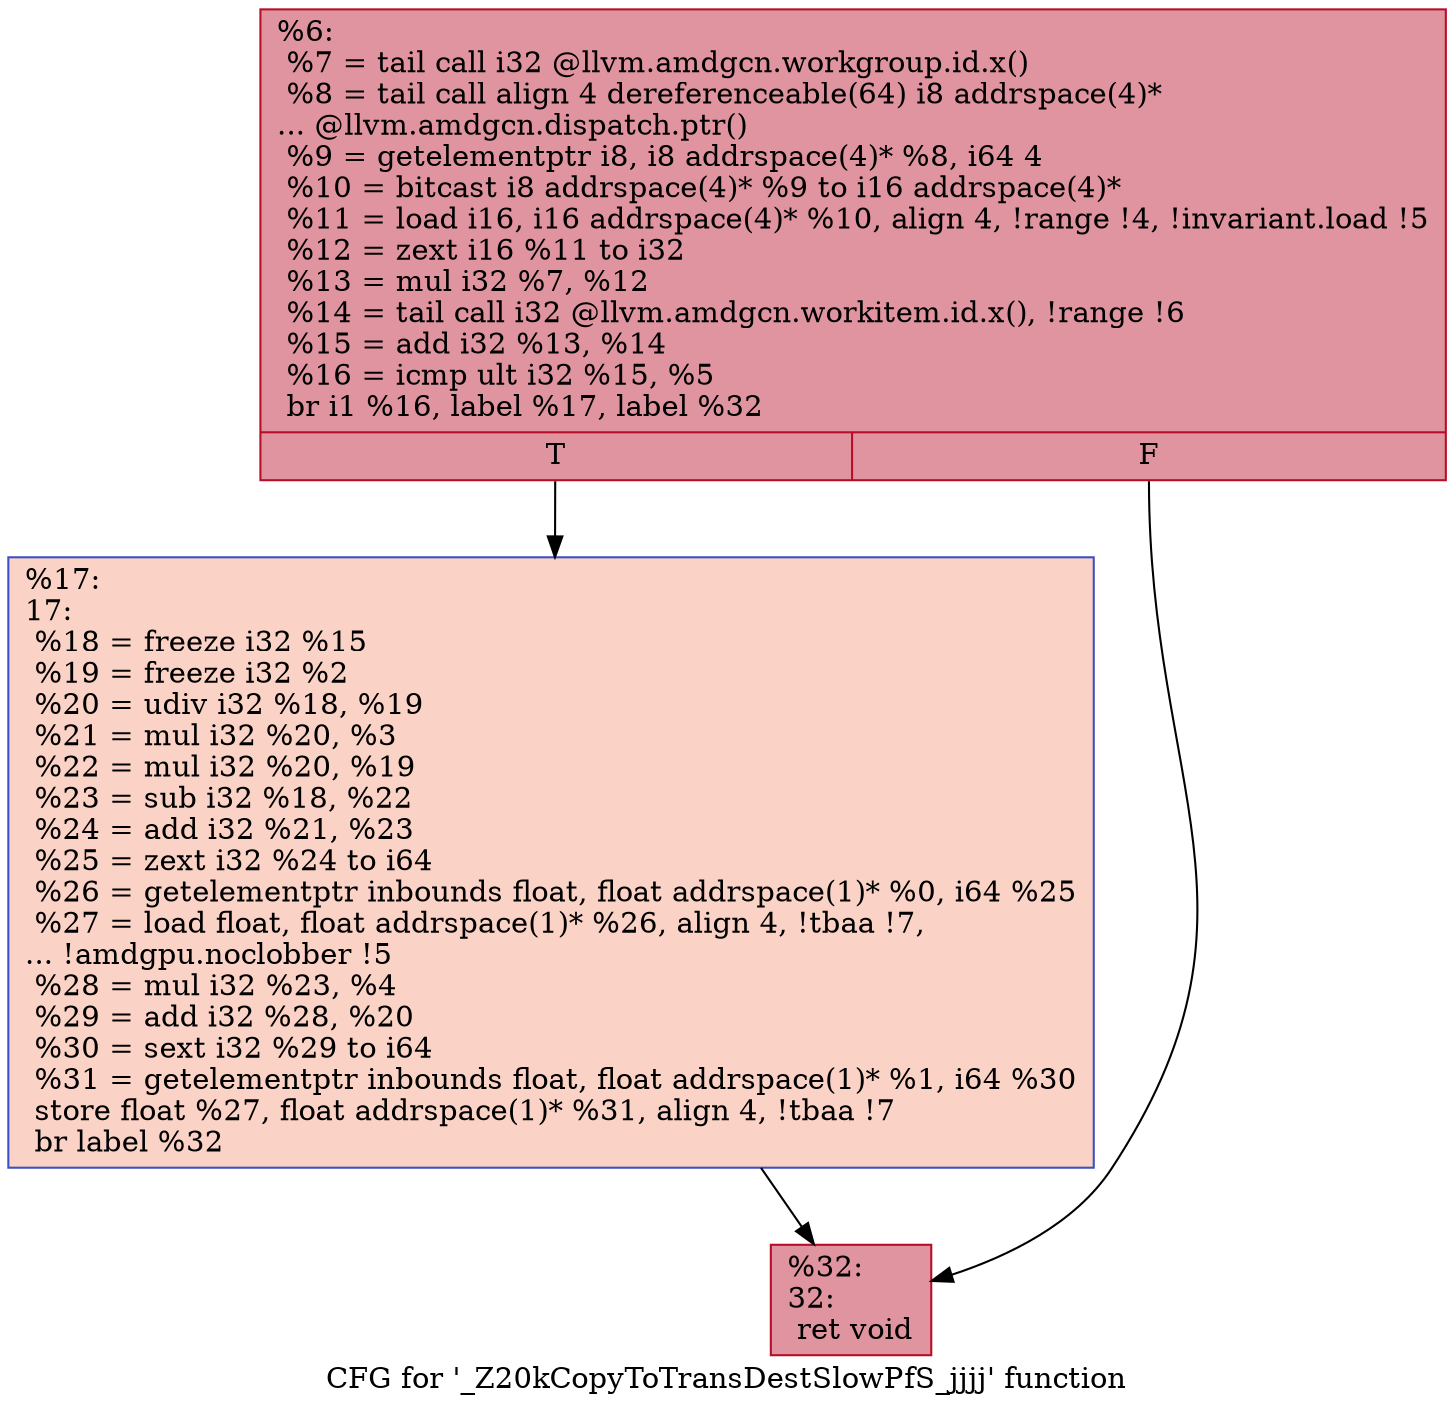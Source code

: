 digraph "CFG for '_Z20kCopyToTransDestSlowPfS_jjjj' function" {
	label="CFG for '_Z20kCopyToTransDestSlowPfS_jjjj' function";

	Node0x5f551c0 [shape=record,color="#b70d28ff", style=filled, fillcolor="#b70d2870",label="{%6:\l  %7 = tail call i32 @llvm.amdgcn.workgroup.id.x()\l  %8 = tail call align 4 dereferenceable(64) i8 addrspace(4)*\l... @llvm.amdgcn.dispatch.ptr()\l  %9 = getelementptr i8, i8 addrspace(4)* %8, i64 4\l  %10 = bitcast i8 addrspace(4)* %9 to i16 addrspace(4)*\l  %11 = load i16, i16 addrspace(4)* %10, align 4, !range !4, !invariant.load !5\l  %12 = zext i16 %11 to i32\l  %13 = mul i32 %7, %12\l  %14 = tail call i32 @llvm.amdgcn.workitem.id.x(), !range !6\l  %15 = add i32 %13, %14\l  %16 = icmp ult i32 %15, %5\l  br i1 %16, label %17, label %32\l|{<s0>T|<s1>F}}"];
	Node0x5f551c0:s0 -> Node0x5f55610;
	Node0x5f551c0:s1 -> Node0x5f571e0;
	Node0x5f55610 [shape=record,color="#3d50c3ff", style=filled, fillcolor="#f59c7d70",label="{%17:\l17:                                               \l  %18 = freeze i32 %15\l  %19 = freeze i32 %2\l  %20 = udiv i32 %18, %19\l  %21 = mul i32 %20, %3\l  %22 = mul i32 %20, %19\l  %23 = sub i32 %18, %22\l  %24 = add i32 %21, %23\l  %25 = zext i32 %24 to i64\l  %26 = getelementptr inbounds float, float addrspace(1)* %0, i64 %25\l  %27 = load float, float addrspace(1)* %26, align 4, !tbaa !7,\l... !amdgpu.noclobber !5\l  %28 = mul i32 %23, %4\l  %29 = add i32 %28, %20\l  %30 = sext i32 %29 to i64\l  %31 = getelementptr inbounds float, float addrspace(1)* %1, i64 %30\l  store float %27, float addrspace(1)* %31, align 4, !tbaa !7\l  br label %32\l}"];
	Node0x5f55610 -> Node0x5f571e0;
	Node0x5f571e0 [shape=record,color="#b70d28ff", style=filled, fillcolor="#b70d2870",label="{%32:\l32:                                               \l  ret void\l}"];
}
